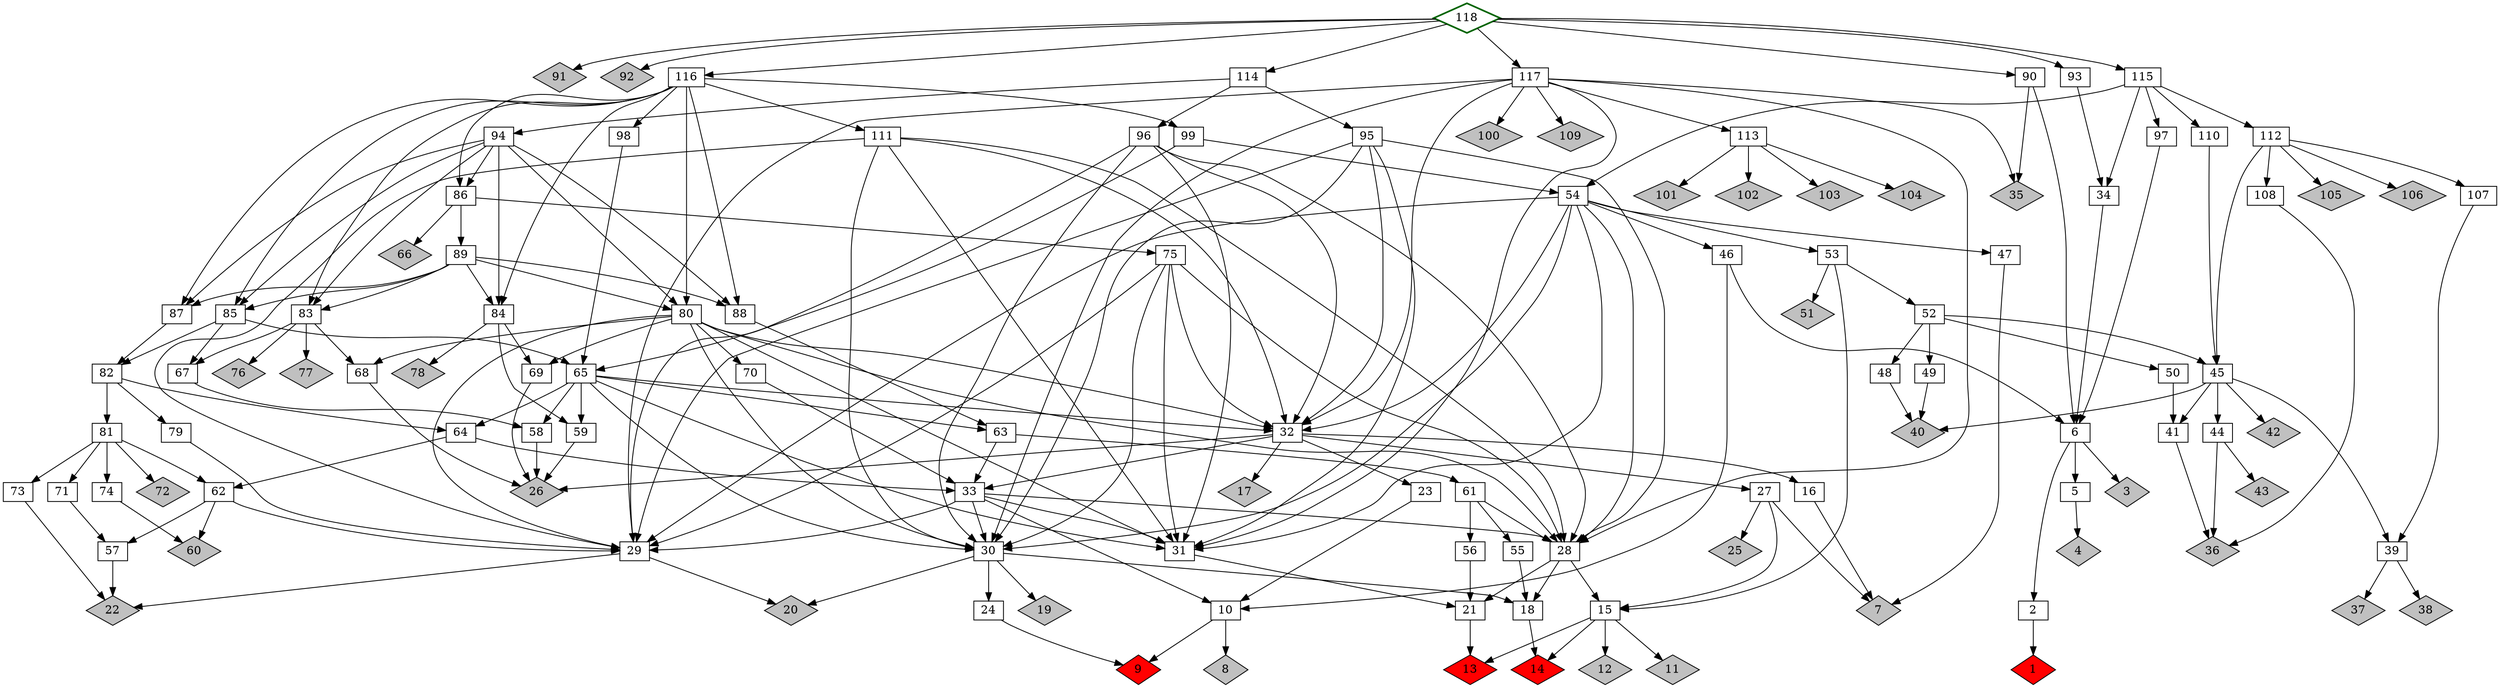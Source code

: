 digraph G {
	{
	node [shape=diamond, style=bold]
	118[color=darkgreen]
	}
	{
	node [shape=diamond, style=filled]
	1, 3, 4, 7, 8, 9, 11, 12, 13, 14, 17, 19, 20, 22, 25, 26, 35, 36, 37, 38, 40, 42, 43, 51, 60, 66, 72, 76, 77, 78, 91, 92, 100, 101, 102, 103, 104, 105, 106, 109 [fillcolor=grey]
	}
	{
	node [shape=box, width=0.5, height=0.3]
	2, 5, 6, 10, 15, 16, 18, 21, 23, 24, 27, 28, 29, 30, 31, 32, 33, 34, 39, 41, 44, 45, 46, 47, 48, 49, 50, 52, 53, 54, 55, 56, 57, 58, 59, 61, 62, 63, 64, 65, 67, 68, 69, 70, 71, 73, 74, 75, 79, 80, 81, 82, 83, 84, 85, 86, 87, 88, 89, 90, 93, 94, 95, 96, 97, 98, 99, 107, 108, 110, 111, 112, 113, 114, 115, 116, 117
	}
	{
	node [shape=diamond, style=filled]
	1, 9, 13, 14 [fillcolor=red]
	}
2 -> 1
5 -> 4
6 -> 2, 3, 5
10 -> 8, 9
15 -> 11, 12, 13, 14
16 -> 7
18 -> 14
21 -> 13
23 -> 10
24 -> 9
27 -> 7, 15, 25
28 -> 15, 18, 21
29 -> 20, 22
30 -> 18, 19, 20, 24
31 -> 21
32 -> 16, 17, 23, 26, 27, 33
33 -> 10, 28, 29, 30, 31
34 -> 6
39 -> 37, 38
41 -> 36
44 -> 36, 43
45 -> 39, 40, 41, 42, 44
46 -> 6, 10
47 -> 7
48 -> 40
49 -> 40
50 -> 41
52 -> 45, 48, 49, 50
53 -> 15, 51, 52
54 -> 28, 29, 30, 31, 32, 46, 47, 53
55 -> 18
56 -> 21
57 -> 22
58 -> 26
59 -> 26
61 -> 28, 55, 56
62 -> 29, 57, 60
63 -> 33, 61
64 -> 33, 62
65 -> 30, 31, 32, 58, 59, 63, 64
67 -> 58
68 -> 26
69 -> 26
70 -> 33
71 -> 57
73 -> 22
74 -> 60
75 -> 28, 29, 30, 31, 32
79 -> 29
80 -> 28, 29, 30, 31, 32, 68, 69, 70
81 -> 62, 71, 72, 73, 74
82 -> 64, 79, 81
83 -> 67, 68, 76, 77
84 -> 59, 69, 78
85 -> 65, 67, 82
86 -> 66, 75, 89
87 -> 82
88 -> 63
89 -> 80, 83, 84, 85, 87, 88
90 -> 6, 35
93 -> 34
94 -> 80, 83, 84, 85, 86, 87, 88
95 -> 28, 29, 30, 31, 32
96 -> 28, 29, 30, 31, 32
97 -> 6
98 -> 65
99 -> 54, 65
107 -> 39
108 -> 36
110 -> 45
111 -> 28, 29, 30, 31, 32
112 -> 45, 105, 106, 107, 108
113 -> 101, 102, 103, 104
114 -> 94, 95, 96
115 -> 34, 54, 97, 110, 112
116 -> 80, 83, 84, 85, 86, 87, 88, 98, 99, 111
117 -> 28, 29, 30, 31, 32, 35, 100, 109, 113
118 -> 90, 91, 92, 93, 114, 115, 116, 117
	{rank=same;1;8;9;11;12;13;14}
	{rank=same;2;7;10;15;18;19;20;21;22;24;37;38}
	{rank=same;3;5;16;17;23;26;27;33;43;61;62;71;72;73;74}
	{rank=same;4;25;28;29;30;31;36;39;55;56;57;60}
	{rank=same;6;32;40;41;42;44;58;59;63;64;79;81}
	{rank=same;34;35;54;86;101;102;103;104;105;106;107;108}
	{rank=same;45;48;49;50;65;67;68;69;70;76;77;78;82}
	{rank=same;46;47;53;66;75;89}
	{rank=same;51;52;80;83;84;85;87;88}
	{rank=same;90;91;92;93;114;115;116;117}
	{rank=same;94;95;96;97;98;99;100;109;110;111;112;113}
	{rank=same;118}
}